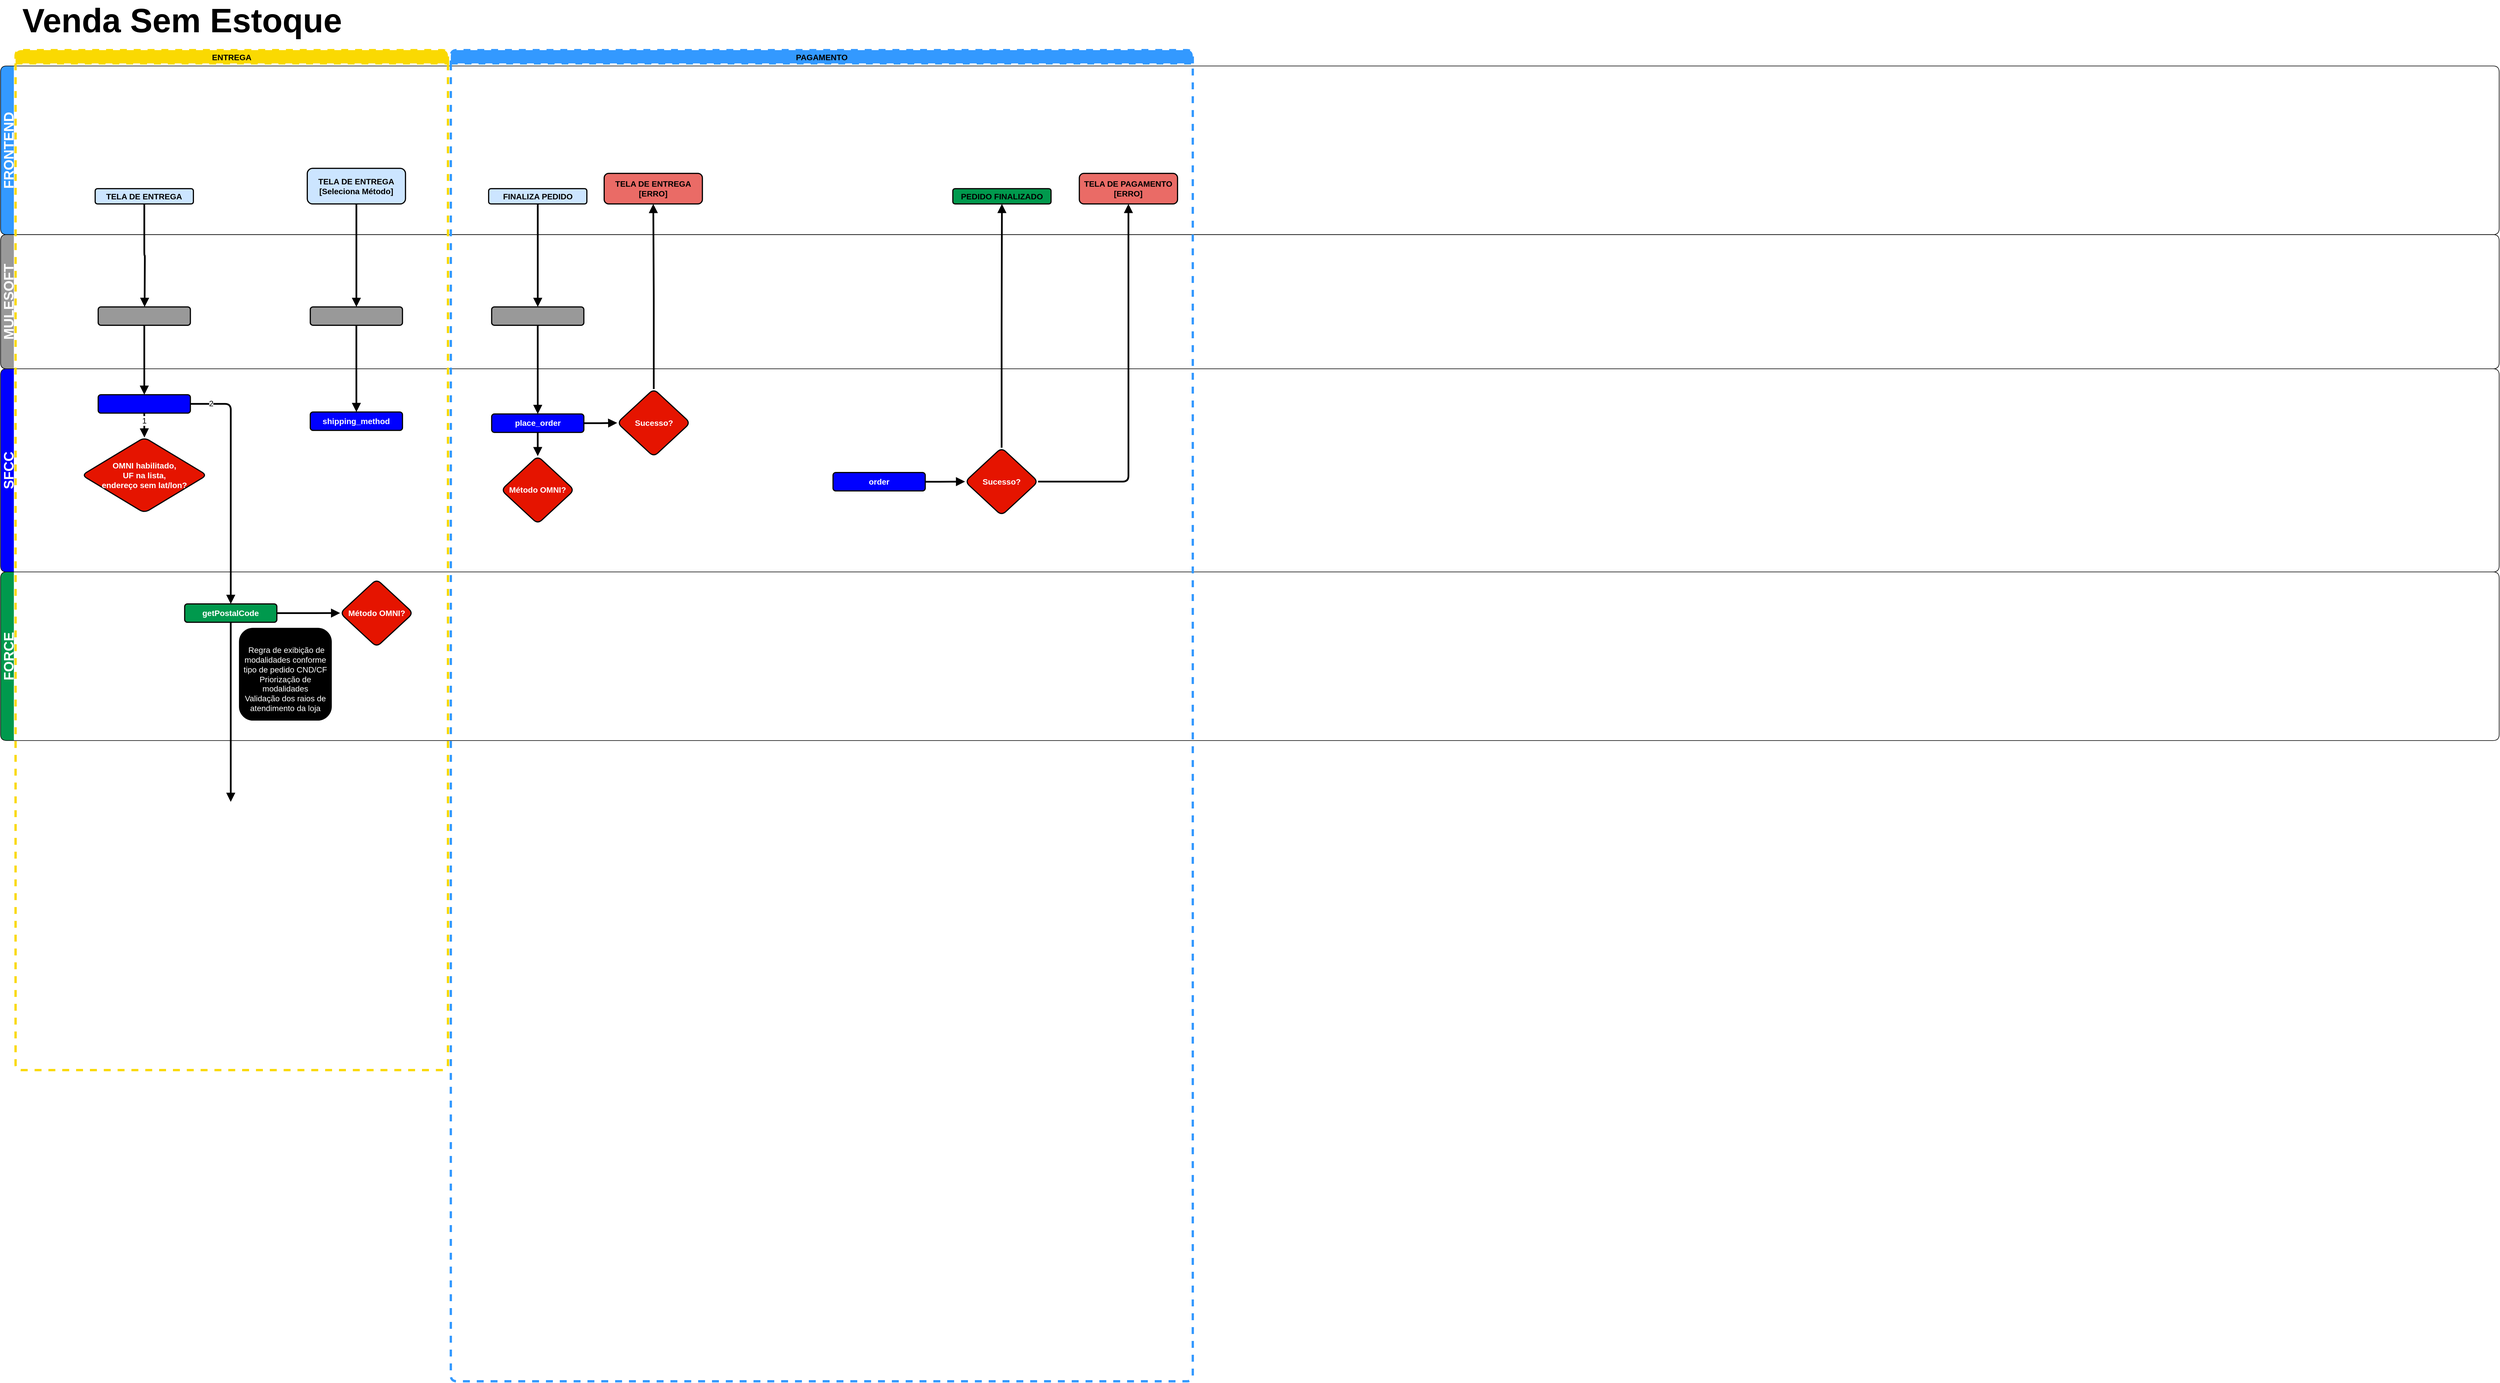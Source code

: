 <mxfile version="20.0.4" type="github"><diagram id="prtHgNgQTEPvFCAcTncT" name="Page-1"><mxGraphModel dx="7584" dy="3395" grid="1" gridSize="10" guides="1" tooltips="1" connect="1" arrows="1" fold="1" page="1" pageScale="1" pageWidth="827" pageHeight="1169" math="0" shadow="0"><root><mxCell id="0"/><mxCell id="1" parent="0"/><mxCell id="UH4h_3Y_hmDIXnIcrMvg-1" value="" style="edgeStyle=orthogonalEdgeStyle;rounded=1;orthogonalLoop=1;jettySize=auto;html=1;dashed=1;endArrow=none;endFill=0;" parent="1" edge="1"><mxGeometry relative="1" as="geometry"><mxPoint x="790" y="440" as="sourcePoint"/></mxGeometry></mxCell><mxCell id="UH4h_3Y_hmDIXnIcrMvg-2" style="edgeStyle=orthogonalEdgeStyle;rounded=1;orthogonalLoop=1;jettySize=auto;html=1;endArrow=classic;endFill=1;" parent="1" edge="1"><mxGeometry relative="1" as="geometry"><mxPoint x="910" y="440" as="targetPoint"/></mxGeometry></mxCell><mxCell id="UH4h_3Y_hmDIXnIcrMvg-36" value="FRONTEND" style="swimlane;horizontal=0;labelBackgroundColor=none;fillColor=#3399FF;fontColor=#FFFFFF;strokeColor=default;strokeWidth=1;fontSize=24;perimeterSpacing=1;swimlaneLine=0;rounded=1;" parent="1" vertex="1"><mxGeometry x="-984" y="724.49" width="4334" height="292.65" as="geometry"/></mxCell><mxCell id="UH4h_3Y_hmDIXnIcrMvg-58" value="TELA DE ENTREGA" style="rounded=1;whiteSpace=wrap;html=1;labelBackgroundColor=none;fontColor=#000000;fillColor=#CCE5FF;strokeColor=default;strokeWidth=2;fontSize=14;fontStyle=1" parent="UH4h_3Y_hmDIXnIcrMvg-36" vertex="1"><mxGeometry x="164.095" y="212.838" width="170.366" height="26.605" as="geometry"/></mxCell><mxCell id="UH4h_3Y_hmDIXnIcrMvg-68" value="TELA DE ENTREGA&lt;br&gt;[Seleciona Método]" style="rounded=1;whiteSpace=wrap;html=1;labelBackgroundColor=none;fontColor=#000000;fillColor=#CCE5FF;strokeColor=default;strokeWidth=2;fontSize=14;fontStyle=1" parent="UH4h_3Y_hmDIXnIcrMvg-36" vertex="1"><mxGeometry x="532.001" y="177.683" width="170.366" height="61.76" as="geometry"/></mxCell><mxCell id="UH4h_3Y_hmDIXnIcrMvg-78" value="FINALIZA PEDIDO" style="rounded=1;whiteSpace=wrap;html=1;labelBackgroundColor=none;fontColor=#000000;fillColor=#CCE5FF;strokeColor=default;strokeWidth=2;fontSize=14;fontStyle=1" parent="UH4h_3Y_hmDIXnIcrMvg-36" vertex="1"><mxGeometry x="846.603" y="212.838" width="170.366" height="26.605" as="geometry"/></mxCell><mxCell id="weExqB_nzbaYjORjGd64-21" value="TELA DE ENTREGA&lt;br&gt;[ERRO]" style="rounded=1;whiteSpace=wrap;html=1;labelBackgroundColor=none;fontColor=#000000;fillColor=#EA6B66;strokeColor=default;strokeWidth=2;fontSize=14;fontStyle=1" parent="UH4h_3Y_hmDIXnIcrMvg-36" vertex="1"><mxGeometry x="1047" y="186.333" width="170.37" height="53.11" as="geometry"/></mxCell><mxCell id="UH4h_3Y_hmDIXnIcrMvg-54" value="SFCC" style="swimlane;horizontal=0;labelBackgroundColor=none;fillColor=#0000FF;fontColor=#FFFFFF;strokeColor=default;strokeWidth=1;fontSize=24;perimeterSpacing=1;swimlaneLine=0;rounded=1;" parent="1" vertex="1"><mxGeometry x="-984" y="1250" width="4334" height="352.45" as="geometry"/></mxCell><mxCell id="weExqB_nzbaYjORjGd64-57" value="1" style="edgeStyle=orthogonalEdgeStyle;rounded=1;orthogonalLoop=1;jettySize=auto;html=1;entryX=0.5;entryY=0;entryDx=0;entryDy=0;fontSize=14;fontColor=#000000;endArrow=block;endFill=1;endSize=8;strokeWidth=3;labelBackgroundColor=default;" parent="UH4h_3Y_hmDIXnIcrMvg-54" source="UH4h_3Y_hmDIXnIcrMvg-71" target="weExqB_nzbaYjORjGd64-56" edge="1"><mxGeometry x="-0.375" relative="1" as="geometry"><mxPoint as="offset"/></mxGeometry></mxCell><mxCell id="UH4h_3Y_hmDIXnIcrMvg-71" value="" style="rounded=1;whiteSpace=wrap;html=1;fontFamily=Helvetica;fontSize=14;fontColor=#ffffff;align=center;fillColor=#0000FF;strokeColor=default;strokeWidth=2;fontStyle=1" parent="UH4h_3Y_hmDIXnIcrMvg-54" vertex="1"><mxGeometry x="169.321" y="44.973" width="159.914" height="31.926" as="geometry"/></mxCell><mxCell id="UH4h_3Y_hmDIXnIcrMvg-72" value="shipping_method" style="rounded=1;whiteSpace=wrap;html=1;fontFamily=Helvetica;fontSize=14;fontColor=#ffffff;align=center;fillColor=#0000FF;strokeColor=default;strokeWidth=2;fontStyle=1" parent="UH4h_3Y_hmDIXnIcrMvg-54" vertex="1"><mxGeometry x="537.227" y="74.973" width="159.914" height="31.926" as="geometry"/></mxCell><mxCell id="weExqB_nzbaYjORjGd64-12" style="edgeStyle=orthogonalEdgeStyle;rounded=1;orthogonalLoop=1;jettySize=auto;html=1;fontColor=#000000;endArrow=block;endFill=1;endSize=8;strokeWidth=3;entryX=0.5;entryY=0;entryDx=0;entryDy=0;" parent="UH4h_3Y_hmDIXnIcrMvg-54" source="weExqB_nzbaYjORjGd64-5" target="weExqB_nzbaYjORjGd64-11" edge="1"><mxGeometry relative="1" as="geometry"/></mxCell><mxCell id="weExqB_nzbaYjORjGd64-5" value="place_order" style="rounded=1;whiteSpace=wrap;html=1;fontFamily=Helvetica;fontSize=14;fontColor=#ffffff;align=center;fillColor=#0000FF;strokeColor=default;strokeWidth=2;fontStyle=1" parent="UH4h_3Y_hmDIXnIcrMvg-54" vertex="1"><mxGeometry x="851.829" y="78.392" width="159.914" height="31.926" as="geometry"/></mxCell><mxCell id="weExqB_nzbaYjORjGd64-11" value="Método OMNI?" style="rhombus;whiteSpace=wrap;html=1;labelBackgroundColor=none;fontColor=#ffffff;fillColor=#e51400;strokeColor=default;strokeWidth=2;fontSize=14;fontStyle=1;rounded=1;" parent="UH4h_3Y_hmDIXnIcrMvg-54" vertex="1"><mxGeometry x="868.396" y="151.552" width="126.771" height="117.531" as="geometry"/></mxCell><mxCell id="weExqB_nzbaYjORjGd64-18" value="Sucesso?" style="rhombus;whiteSpace=wrap;html=1;labelBackgroundColor=none;fontColor=#ffffff;fillColor=#e51400;strokeColor=default;strokeWidth=2;fontSize=14;fontStyle=1;rounded=1;" parent="UH4h_3Y_hmDIXnIcrMvg-54" vertex="1"><mxGeometry x="1069.641" y="35.066" width="126.771" height="117.531" as="geometry"/></mxCell><mxCell id="weExqB_nzbaYjORjGd64-19" style="edgeStyle=orthogonalEdgeStyle;rounded=1;orthogonalLoop=1;jettySize=auto;html=1;fontColor=#000000;endArrow=block;endFill=1;endSize=8;strokeWidth=3;entryX=0;entryY=0.5;entryDx=0;entryDy=0;" parent="UH4h_3Y_hmDIXnIcrMvg-54" source="weExqB_nzbaYjORjGd64-5" target="weExqB_nzbaYjORjGd64-18" edge="1"><mxGeometry relative="1" as="geometry"><mxPoint x="1055.641" y="68.225" as="targetPoint"/></mxGeometry></mxCell><mxCell id="weExqB_nzbaYjORjGd64-56" value="OMNI habilitado,&lt;br&gt;UF na lista, &lt;br&gt;endereço sem lat/lon?" style="rhombus;whiteSpace=wrap;html=1;labelBackgroundColor=none;fontColor=#ffffff;fillColor=#e51400;strokeColor=default;strokeWidth=2;fontSize=14;fontStyle=1;rounded=1;" parent="UH4h_3Y_hmDIXnIcrMvg-54" vertex="1"><mxGeometry x="141" y="119.2" width="217" height="130.8" as="geometry"/></mxCell><mxCell id="UH4h_3Y_hmDIXnIcrMvg-55" value="FORCE" style="swimlane;horizontal=0;labelBackgroundColor=none;fillColor=#00994D;fontColor=#FFFFFF;strokeColor=default;strokeWidth=1;fontSize=24;perimeterSpacing=1;swimlaneLine=0;rounded=1;" parent="1" vertex="1"><mxGeometry x="-984" y="1602.45" width="4334" height="292.65" as="geometry"><mxRectangle x="-984" y="1602.447" width="50" height="110" as="alternateBounds"/></mxGeometry></mxCell><mxCell id="UH4h_3Y_hmDIXnIcrMvg-62" style="edgeStyle=orthogonalEdgeStyle;rounded=1;orthogonalLoop=1;jettySize=auto;html=1;entryX=0;entryY=0.5;entryDx=0;entryDy=0;fontColor=#000000;strokeWidth=3;endArrow=block;endFill=1;strokeColor=default;fontSize=14;fontStyle=1;endSize=8;" parent="UH4h_3Y_hmDIXnIcrMvg-55" source="UH4h_3Y_hmDIXnIcrMvg-24" target="UH4h_3Y_hmDIXnIcrMvg-61" edge="1"><mxGeometry relative="1" as="geometry"/></mxCell><mxCell id="UH4h_3Y_hmDIXnIcrMvg-24" value="getPostalCode" style="rounded=1;whiteSpace=wrap;html=1;fontFamily=Helvetica;fontSize=14;fontColor=#ffffff;align=center;fillColor=#00994D;strokeColor=default;strokeWidth=2;fontStyle=1" parent="UH4h_3Y_hmDIXnIcrMvg-55" vertex="1"><mxGeometry x="319.321" y="55.515" width="159.914" height="31.926" as="geometry"/></mxCell><mxCell id="UH4h_3Y_hmDIXnIcrMvg-61" value="Método OMNI?" style="rhombus;whiteSpace=wrap;html=1;labelBackgroundColor=none;fontColor=#ffffff;fillColor=#e51400;strokeColor=default;strokeWidth=2;fontSize=14;fontStyle=1;rounded=1;" parent="UH4h_3Y_hmDIXnIcrMvg-55" vertex="1"><mxGeometry x="588.98" y="12.711" width="126.771" height="117.531" as="geometry"/></mxCell><mxCell id="weExqB_nzbaYjORjGd64-73" value="&lt;br&gt;&amp;nbsp;Regra de exibição de modalidades conforme tipo de pedido CND/CF &lt;br&gt;Priorização de modalidades &lt;br&gt;Validação dos raios de atendimento da loja" style="whiteSpace=wrap;html=1;aspect=fixed;fontSize=14;fontColor=#FFFFFF;strokeWidth=1;fillColor=#000000;rounded=1;" parent="UH4h_3Y_hmDIXnIcrMvg-55" vertex="1"><mxGeometry x="414" y="97.553" width="160" height="160" as="geometry"/></mxCell><mxCell id="UH4h_3Y_hmDIXnIcrMvg-59" value="MULESOFT" style="swimlane;horizontal=0;labelBackgroundColor=none;fillColor=#999999;fontColor=#FFFFFF;strokeColor=default;strokeWidth=1;fontSize=24;perimeterSpacing=1;swimlaneLine=0;rounded=1;" parent="1" vertex="1"><mxGeometry x="-984" y="1017.14" width="4334" height="232.86" as="geometry"/></mxCell><mxCell id="UH4h_3Y_hmDIXnIcrMvg-69" value="" style="rounded=1;whiteSpace=wrap;html=1;fontFamily=Helvetica;fontSize=14;fontColor=#ffffff;align=center;fillColor=#999999;strokeColor=default;strokeWidth=2;fontStyle=1" parent="UH4h_3Y_hmDIXnIcrMvg-59" vertex="1"><mxGeometry x="169.321" y="125.425" width="159.914" height="31.926" as="geometry"/></mxCell><mxCell id="UH4h_3Y_hmDIXnIcrMvg-70" value="" style="rounded=1;whiteSpace=wrap;html=1;fontFamily=Helvetica;fontSize=14;fontColor=#ffffff;align=center;fillColor=#999999;strokeColor=default;strokeWidth=2;fontStyle=1" parent="UH4h_3Y_hmDIXnIcrMvg-59" vertex="1"><mxGeometry x="537.227" y="125.425" width="159.914" height="31.926" as="geometry"/></mxCell><mxCell id="weExqB_nzbaYjORjGd64-6" value="" style="rounded=1;whiteSpace=wrap;html=1;fontFamily=Helvetica;fontSize=14;fontColor=#ffffff;align=center;fillColor=#999999;strokeColor=default;strokeWidth=2;fontStyle=1" parent="UH4h_3Y_hmDIXnIcrMvg-59" vertex="1"><mxGeometry x="851.829" y="125.425" width="159.914" height="31.926" as="geometry"/></mxCell><mxCell id="UH4h_3Y_hmDIXnIcrMvg-60" style="edgeStyle=orthogonalEdgeStyle;rounded=1;orthogonalLoop=1;jettySize=auto;html=1;fontColor=#000000;strokeWidth=3;endArrow=block;endFill=1;strokeColor=default;fontSize=14;fontStyle=1;endSize=8;" parent="1" source="UH4h_3Y_hmDIXnIcrMvg-58" edge="1"><mxGeometry relative="1" as="geometry"><mxPoint x="-734.2" y="1142.565" as="targetPoint"/></mxGeometry></mxCell><mxCell id="UH4h_3Y_hmDIXnIcrMvg-64" style="edgeStyle=orthogonalEdgeStyle;rounded=1;orthogonalLoop=1;jettySize=auto;html=1;fontColor=#000000;strokeWidth=3;endArrow=block;endFill=1;strokeColor=default;fontSize=14;fontStyle=1;endSize=8;" parent="1" source="UH4h_3Y_hmDIXnIcrMvg-24" edge="1"><mxGeometry relative="1" as="geometry"><mxPoint x="-584.722" y="2001.519" as="targetPoint"/></mxGeometry></mxCell><mxCell id="UH4h_3Y_hmDIXnIcrMvg-73" style="edgeStyle=orthogonalEdgeStyle;rounded=1;orthogonalLoop=1;jettySize=auto;html=1;entryX=0.5;entryY=0;entryDx=0;entryDy=0;fontSize=14;fontColor=#000000;endArrow=block;endFill=1;strokeColor=default;strokeWidth=3;endSize=8;" parent="1" source="UH4h_3Y_hmDIXnIcrMvg-68" target="UH4h_3Y_hmDIXnIcrMvg-70" edge="1"><mxGeometry relative="1" as="geometry"/></mxCell><mxCell id="UH4h_3Y_hmDIXnIcrMvg-74" style="edgeStyle=orthogonalEdgeStyle;rounded=1;orthogonalLoop=1;jettySize=auto;html=1;entryX=0.5;entryY=0;entryDx=0;entryDy=0;fontSize=14;fontColor=#000000;endArrow=block;endFill=1;strokeColor=default;strokeWidth=3;endSize=8;" parent="1" source="UH4h_3Y_hmDIXnIcrMvg-70" target="UH4h_3Y_hmDIXnIcrMvg-72" edge="1"><mxGeometry relative="1" as="geometry"/></mxCell><mxCell id="UH4h_3Y_hmDIXnIcrMvg-75" style="edgeStyle=orthogonalEdgeStyle;rounded=1;orthogonalLoop=1;jettySize=auto;html=1;fontSize=14;fontColor=#000000;endArrow=block;endFill=1;strokeColor=default;strokeWidth=3;endSize=8;" parent="1" source="UH4h_3Y_hmDIXnIcrMvg-69" target="UH4h_3Y_hmDIXnIcrMvg-71" edge="1"><mxGeometry relative="1" as="geometry"/></mxCell><mxCell id="UH4h_3Y_hmDIXnIcrMvg-76" value="2" style="edgeStyle=orthogonalEdgeStyle;rounded=1;orthogonalLoop=1;jettySize=auto;html=1;entryX=0.5;entryY=0;entryDx=0;entryDy=0;fontSize=14;fontColor=#000000;endArrow=block;endFill=1;strokeColor=default;strokeWidth=3;endSize=8;exitX=1;exitY=0.5;exitDx=0;exitDy=0;" parent="1" source="UH4h_3Y_hmDIXnIcrMvg-71" target="UH4h_3Y_hmDIXnIcrMvg-24" edge="1"><mxGeometry x="-0.829" y="1" relative="1" as="geometry"><mxPoint x="-504.765" y="1440.731" as="sourcePoint"/><mxPoint as="offset"/></mxGeometry></mxCell><mxCell id="weExqB_nzbaYjORjGd64-9" style="edgeStyle=orthogonalEdgeStyle;rounded=1;orthogonalLoop=1;jettySize=auto;html=1;entryX=0.5;entryY=0;entryDx=0;entryDy=0;fontColor=#000000;strokeWidth=3;endArrow=block;endFill=1;endSize=8;" parent="1" source="UH4h_3Y_hmDIXnIcrMvg-78" target="weExqB_nzbaYjORjGd64-6" edge="1"><mxGeometry relative="1" as="geometry"/></mxCell><mxCell id="weExqB_nzbaYjORjGd64-10" style="edgeStyle=orthogonalEdgeStyle;rounded=1;orthogonalLoop=1;jettySize=auto;html=1;entryX=0.5;entryY=0;entryDx=0;entryDy=0;fontColor=#000000;strokeWidth=3;endArrow=block;endFill=1;endSize=8;" parent="1" source="weExqB_nzbaYjORjGd64-6" target="weExqB_nzbaYjORjGd64-5" edge="1"><mxGeometry relative="1" as="geometry"/></mxCell><mxCell id="weExqB_nzbaYjORjGd64-22" style="edgeStyle=orthogonalEdgeStyle;rounded=1;orthogonalLoop=1;jettySize=auto;html=1;entryX=0.5;entryY=1;entryDx=0;entryDy=0;fontSize=24;fontColor=#000000;endArrow=block;endFill=1;endSize=8;strokeWidth=3;exitX=0.5;exitY=0;exitDx=0;exitDy=0;" parent="1" source="weExqB_nzbaYjORjGd64-18" target="weExqB_nzbaYjORjGd64-21" edge="1"><mxGeometry relative="1" as="geometry"><mxPoint x="176.186" y="957.603" as="targetPoint"/></mxGeometry></mxCell><mxCell id="weExqB_nzbaYjORjGd64-42" style="edgeStyle=orthogonalEdgeStyle;rounded=1;orthogonalLoop=1;jettySize=auto;html=1;entryX=0.5;entryY=1;entryDx=0;entryDy=0;fontSize=24;fontColor=#000000;endArrow=block;endFill=1;endSize=8;strokeWidth=3;" parent="1" source="weExqB_nzbaYjORjGd64-27" target="weExqB_nzbaYjORjGd64-41" edge="1"><mxGeometry relative="1" as="geometry"/></mxCell><mxCell id="weExqB_nzbaYjORjGd64-44" style="edgeStyle=orthogonalEdgeStyle;rounded=1;orthogonalLoop=1;jettySize=auto;html=1;entryX=0.5;entryY=1;entryDx=0;entryDy=0;fontSize=24;fontColor=#000000;endArrow=block;endFill=1;endSize=8;strokeWidth=3;" parent="1" source="weExqB_nzbaYjORjGd64-27" target="weExqB_nzbaYjORjGd64-43" edge="1"><mxGeometry relative="1" as="geometry"/></mxCell><mxCell id="weExqB_nzbaYjORjGd64-27" value="Sucesso?" style="rhombus;whiteSpace=wrap;html=1;labelBackgroundColor=none;fontColor=#ffffff;fillColor=#e51400;strokeColor=default;strokeWidth=2;fontSize=14;fontStyle=1;rounded=1;" parent="1" vertex="1"><mxGeometry x="689.001" y="1387.001" width="126.771" height="117.531" as="geometry"/></mxCell><mxCell id="weExqB_nzbaYjORjGd64-31" style="edgeStyle=orthogonalEdgeStyle;rounded=1;orthogonalLoop=1;jettySize=auto;html=1;entryX=0;entryY=0.5;entryDx=0;entryDy=0;fontSize=24;fontColor=#000000;endArrow=block;endFill=1;endSize=8;strokeWidth=3;" parent="1" source="weExqB_nzbaYjORjGd64-29" target="weExqB_nzbaYjORjGd64-27" edge="1"><mxGeometry relative="1" as="geometry"/></mxCell><mxCell id="weExqB_nzbaYjORjGd64-29" value="order" style="rounded=1;whiteSpace=wrap;html=1;fontFamily=Helvetica;fontSize=14;fontColor=#ffffff;align=center;fillColor=#0000FF;strokeColor=default;strokeWidth=2;fontStyle=1" parent="1" vertex="1"><mxGeometry x="459.999" y="1429.997" width="159.914" height="31.926" as="geometry"/></mxCell><mxCell id="weExqB_nzbaYjORjGd64-41" value="TELA DE PAGAMENTO&lt;br&gt;[ERRO]" style="rounded=1;whiteSpace=wrap;html=1;labelBackgroundColor=none;fontColor=#000000;fillColor=#EA6B66;strokeColor=default;strokeWidth=2;fontSize=14;fontStyle=1" parent="1" vertex="1"><mxGeometry x="887.2" y="910.823" width="170.37" height="53.11" as="geometry"/></mxCell><mxCell id="weExqB_nzbaYjORjGd64-43" value="PEDIDO FINALIZADO" style="rounded=1;whiteSpace=wrap;html=1;labelBackgroundColor=none;fontColor=#000000;fillColor=#00994D;strokeColor=default;strokeWidth=2;fontSize=14;fontStyle=1" parent="1" vertex="1"><mxGeometry x="667.773" y="937.328" width="170.366" height="26.605" as="geometry"/></mxCell><mxCell id="weExqB_nzbaYjORjGd64-115" value="ENTREGA" style="swimlane;fontSize=14;fontColor=#000000;strokeWidth=4;fillColor=#FAD902;dashed=1;strokeColor=#FAD902;rounded=1;" parent="1" vertex="1"><mxGeometry x="-958" y="697" width="750" height="1770" as="geometry"/></mxCell><mxCell id="weExqB_nzbaYjORjGd64-116" value="PAGAMENTO" style="swimlane;fontSize=14;fontColor=#000000;strokeWidth=4;fillColor=#3399FF;dashed=1;strokeColor=#3399FF;rounded=1;" parent="1" vertex="1"><mxGeometry x="-203" y="697" width="1287" height="2310" as="geometry"/></mxCell><mxCell id="weExqB_nzbaYjORjGd64-119" value="Venda Sem Estoque" style="text;html=1;strokeColor=none;fillColor=none;align=center;verticalAlign=middle;whiteSpace=wrap;rounded=1;dashed=1;fontSize=58;fontColor=#000000;labelPosition=center;verticalLabelPosition=middle;fontStyle=1" parent="1" vertex="1"><mxGeometry x="-958" y="620" width="578" height="50" as="geometry"/></mxCell></root></mxGraphModel></diagram></mxfile>